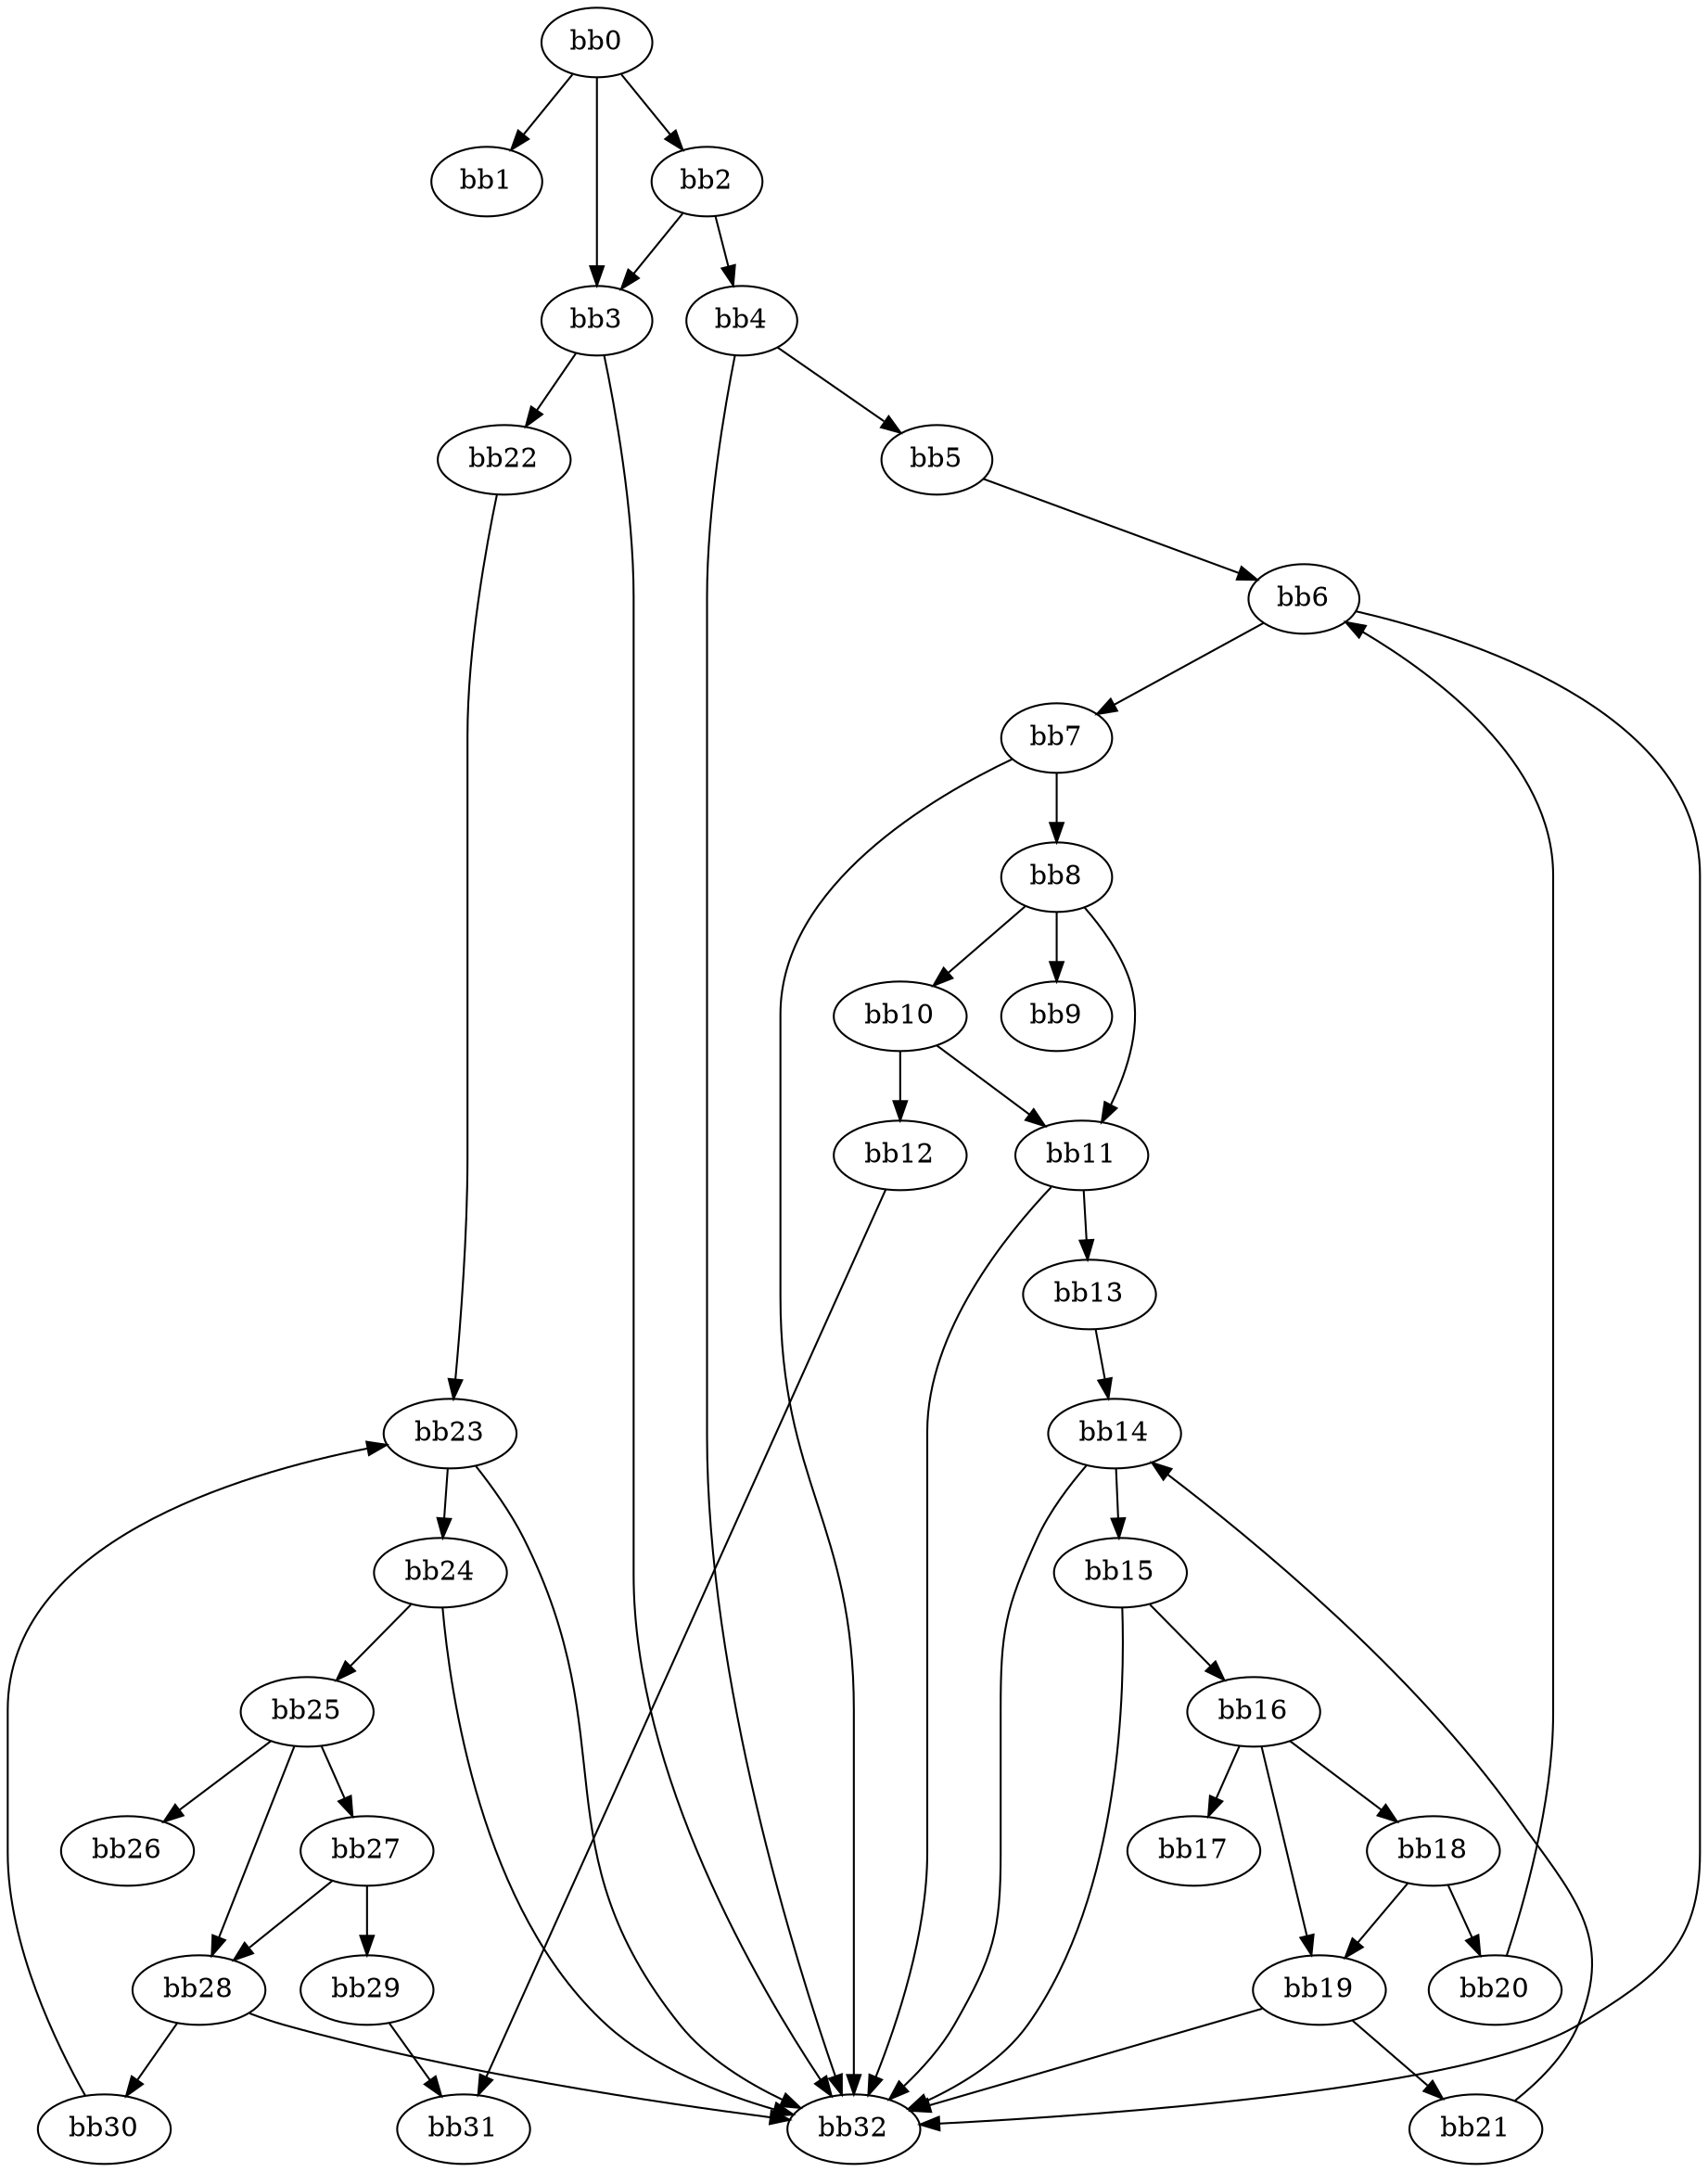 digraph {
    0 [ label = "bb0\l" ]
    1 [ label = "bb1\l" ]
    2 [ label = "bb2\l" ]
    3 [ label = "bb3\l" ]
    4 [ label = "bb4\l" ]
    5 [ label = "bb5\l" ]
    6 [ label = "bb6\l" ]
    7 [ label = "bb7\l" ]
    8 [ label = "bb8\l" ]
    9 [ label = "bb9\l" ]
    10 [ label = "bb10\l" ]
    11 [ label = "bb11\l" ]
    12 [ label = "bb12\l" ]
    13 [ label = "bb13\l" ]
    14 [ label = "bb14\l" ]
    15 [ label = "bb15\l" ]
    16 [ label = "bb16\l" ]
    17 [ label = "bb17\l" ]
    18 [ label = "bb18\l" ]
    19 [ label = "bb19\l" ]
    20 [ label = "bb20\l" ]
    21 [ label = "bb21\l" ]
    22 [ label = "bb22\l" ]
    23 [ label = "bb23\l" ]
    24 [ label = "bb24\l" ]
    25 [ label = "bb25\l" ]
    26 [ label = "bb26\l" ]
    27 [ label = "bb27\l" ]
    28 [ label = "bb28\l" ]
    29 [ label = "bb29\l" ]
    30 [ label = "bb30\l" ]
    31 [ label = "bb31\l" ]
    32 [ label = "bb32\l" ]
    0 -> 1 [ ]
    0 -> 2 [ ]
    0 -> 3 [ ]
    2 -> 3 [ ]
    2 -> 4 [ ]
    3 -> 22 [ ]
    3 -> 32 [ ]
    4 -> 5 [ ]
    4 -> 32 [ ]
    5 -> 6 [ ]
    6 -> 7 [ ]
    6 -> 32 [ ]
    7 -> 8 [ ]
    7 -> 32 [ ]
    8 -> 9 [ ]
    8 -> 10 [ ]
    8 -> 11 [ ]
    10 -> 11 [ ]
    10 -> 12 [ ]
    11 -> 13 [ ]
    11 -> 32 [ ]
    12 -> 31 [ ]
    13 -> 14 [ ]
    14 -> 15 [ ]
    14 -> 32 [ ]
    15 -> 16 [ ]
    15 -> 32 [ ]
    16 -> 17 [ ]
    16 -> 18 [ ]
    16 -> 19 [ ]
    18 -> 19 [ ]
    18 -> 20 [ ]
    19 -> 21 [ ]
    19 -> 32 [ ]
    20 -> 6 [ ]
    21 -> 14 [ ]
    22 -> 23 [ ]
    23 -> 24 [ ]
    23 -> 32 [ ]
    24 -> 25 [ ]
    24 -> 32 [ ]
    25 -> 26 [ ]
    25 -> 27 [ ]
    25 -> 28 [ ]
    27 -> 28 [ ]
    27 -> 29 [ ]
    28 -> 30 [ ]
    28 -> 32 [ ]
    29 -> 31 [ ]
    30 -> 23 [ ]
}

